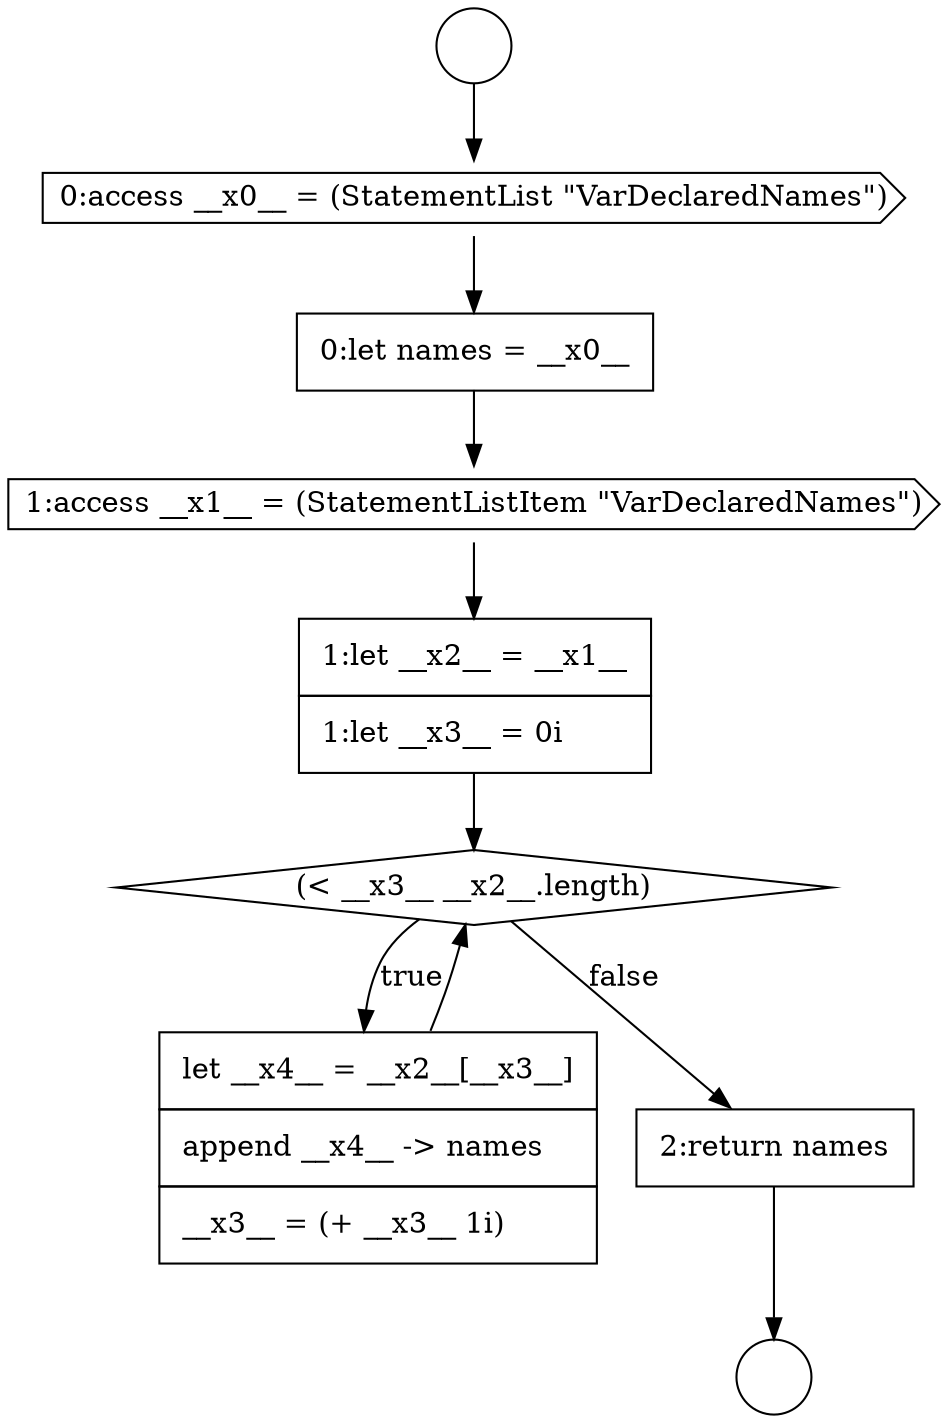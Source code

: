 digraph {
  node5541 [shape=cds, label=<<font color="black">1:access __x1__ = (StatementListItem &quot;VarDeclaredNames&quot;)</font>> color="black" fillcolor="white" style=filled]
  node5544 [shape=none, margin=0, label=<<font color="black">
    <table border="0" cellborder="1" cellspacing="0" cellpadding="10">
      <tr><td align="left">let __x4__ = __x2__[__x3__]</td></tr>
      <tr><td align="left">append __x4__ -&gt; names</td></tr>
      <tr><td align="left">__x3__ = (+ __x3__ 1i)</td></tr>
    </table>
  </font>> color="black" fillcolor="white" style=filled]
  node5539 [shape=cds, label=<<font color="black">0:access __x0__ = (StatementList &quot;VarDeclaredNames&quot;)</font>> color="black" fillcolor="white" style=filled]
  node5538 [shape=circle label=" " color="black" fillcolor="white" style=filled]
  node5543 [shape=diamond, label=<<font color="black">(&lt; __x3__ __x2__.length)</font>> color="black" fillcolor="white" style=filled]
  node5537 [shape=circle label=" " color="black" fillcolor="white" style=filled]
  node5542 [shape=none, margin=0, label=<<font color="black">
    <table border="0" cellborder="1" cellspacing="0" cellpadding="10">
      <tr><td align="left">1:let __x2__ = __x1__</td></tr>
      <tr><td align="left">1:let __x3__ = 0i</td></tr>
    </table>
  </font>> color="black" fillcolor="white" style=filled]
  node5545 [shape=none, margin=0, label=<<font color="black">
    <table border="0" cellborder="1" cellspacing="0" cellpadding="10">
      <tr><td align="left">2:return names</td></tr>
    </table>
  </font>> color="black" fillcolor="white" style=filled]
  node5540 [shape=none, margin=0, label=<<font color="black">
    <table border="0" cellborder="1" cellspacing="0" cellpadding="10">
      <tr><td align="left">0:let names = __x0__</td></tr>
    </table>
  </font>> color="black" fillcolor="white" style=filled]
  node5543 -> node5544 [label=<<font color="black">true</font>> color="black"]
  node5543 -> node5545 [label=<<font color="black">false</font>> color="black"]
  node5545 -> node5538 [ color="black"]
  node5539 -> node5540 [ color="black"]
  node5537 -> node5539 [ color="black"]
  node5542 -> node5543 [ color="black"]
  node5544 -> node5543 [ color="black"]
  node5540 -> node5541 [ color="black"]
  node5541 -> node5542 [ color="black"]
}
